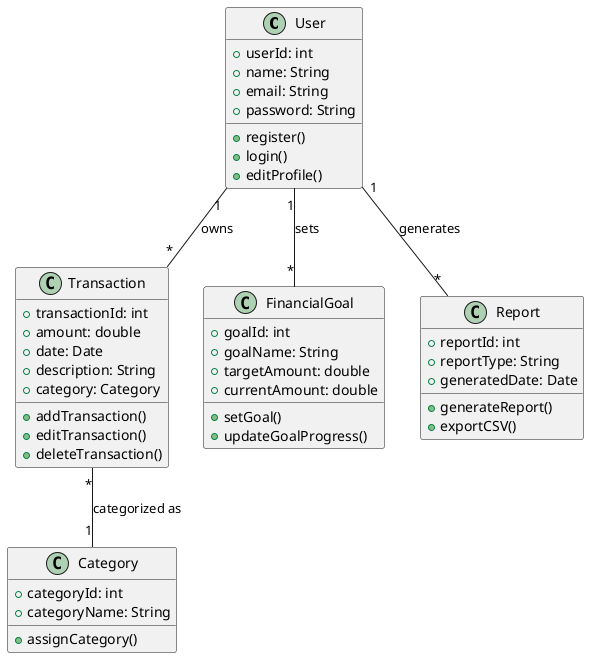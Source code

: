 @startuml

class User {
    +userId: int
    +name: String
    +email: String
    +password: String
    +register()
    +login()
    +editProfile()
}

class Transaction {
    +transactionId: int
    +amount: double
    +date: Date
    +description: String
    +category: Category
    +addTransaction()
    +editTransaction()
    +deleteTransaction()
}

class Category {
    +categoryId: int
    +categoryName: String
    +assignCategory()
}

class FinancialGoal {
    +goalId: int
    +goalName: String
    +targetAmount: double
    +currentAmount: double
    +setGoal()
    +updateGoalProgress()
}

class Report {
    +reportId: int
    +reportType: String
    +generatedDate: Date
    +generateReport()
    +exportCSV()
}

User "1" -- "*" Transaction : owns
User "1" -- "*" FinancialGoal : sets
Transaction "*" -- "1" Category : categorized as
User "1" -- "*" Report : generates

@enduml